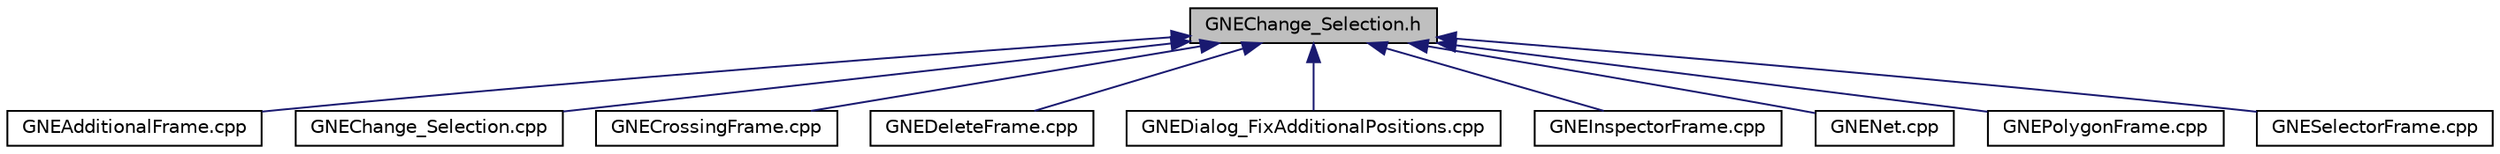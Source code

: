 digraph "GNEChange_Selection.h"
{
  edge [fontname="Helvetica",fontsize="10",labelfontname="Helvetica",labelfontsize="10"];
  node [fontname="Helvetica",fontsize="10",shape=record];
  Node25 [label="GNEChange_Selection.h",height=0.2,width=0.4,color="black", fillcolor="grey75", style="filled", fontcolor="black"];
  Node25 -> Node26 [dir="back",color="midnightblue",fontsize="10",style="solid",fontname="Helvetica"];
  Node26 [label="GNEAdditionalFrame.cpp",height=0.2,width=0.4,color="black", fillcolor="white", style="filled",URL="$d0/d4b/_g_n_e_additional_frame_8cpp.html"];
  Node25 -> Node27 [dir="back",color="midnightblue",fontsize="10",style="solid",fontname="Helvetica"];
  Node27 [label="GNEChange_Selection.cpp",height=0.2,width=0.4,color="black", fillcolor="white", style="filled",URL="$d9/d37/_g_n_e_change___selection_8cpp.html"];
  Node25 -> Node28 [dir="back",color="midnightblue",fontsize="10",style="solid",fontname="Helvetica"];
  Node28 [label="GNECrossingFrame.cpp",height=0.2,width=0.4,color="black", fillcolor="white", style="filled",URL="$dc/d93/_g_n_e_crossing_frame_8cpp.html"];
  Node25 -> Node29 [dir="back",color="midnightblue",fontsize="10",style="solid",fontname="Helvetica"];
  Node29 [label="GNEDeleteFrame.cpp",height=0.2,width=0.4,color="black", fillcolor="white", style="filled",URL="$d8/dcc/_g_n_e_delete_frame_8cpp.html"];
  Node25 -> Node30 [dir="back",color="midnightblue",fontsize="10",style="solid",fontname="Helvetica"];
  Node30 [label="GNEDialog_FixAdditionalPositions.cpp",height=0.2,width=0.4,color="black", fillcolor="white", style="filled",URL="$dd/d1d/_g_n_e_dialog___fix_additional_positions_8cpp.html"];
  Node25 -> Node31 [dir="back",color="midnightblue",fontsize="10",style="solid",fontname="Helvetica"];
  Node31 [label="GNEInspectorFrame.cpp",height=0.2,width=0.4,color="black", fillcolor="white", style="filled",URL="$da/d65/_g_n_e_inspector_frame_8cpp.html"];
  Node25 -> Node32 [dir="back",color="midnightblue",fontsize="10",style="solid",fontname="Helvetica"];
  Node32 [label="GNENet.cpp",height=0.2,width=0.4,color="black", fillcolor="white", style="filled",URL="$d1/db1/_g_n_e_net_8cpp.html"];
  Node25 -> Node33 [dir="back",color="midnightblue",fontsize="10",style="solid",fontname="Helvetica"];
  Node33 [label="GNEPolygonFrame.cpp",height=0.2,width=0.4,color="black", fillcolor="white", style="filled",URL="$d8/d37/_g_n_e_polygon_frame_8cpp.html"];
  Node25 -> Node34 [dir="back",color="midnightblue",fontsize="10",style="solid",fontname="Helvetica"];
  Node34 [label="GNESelectorFrame.cpp",height=0.2,width=0.4,color="black", fillcolor="white", style="filled",URL="$dc/d2e/_g_n_e_selector_frame_8cpp.html"];
}
